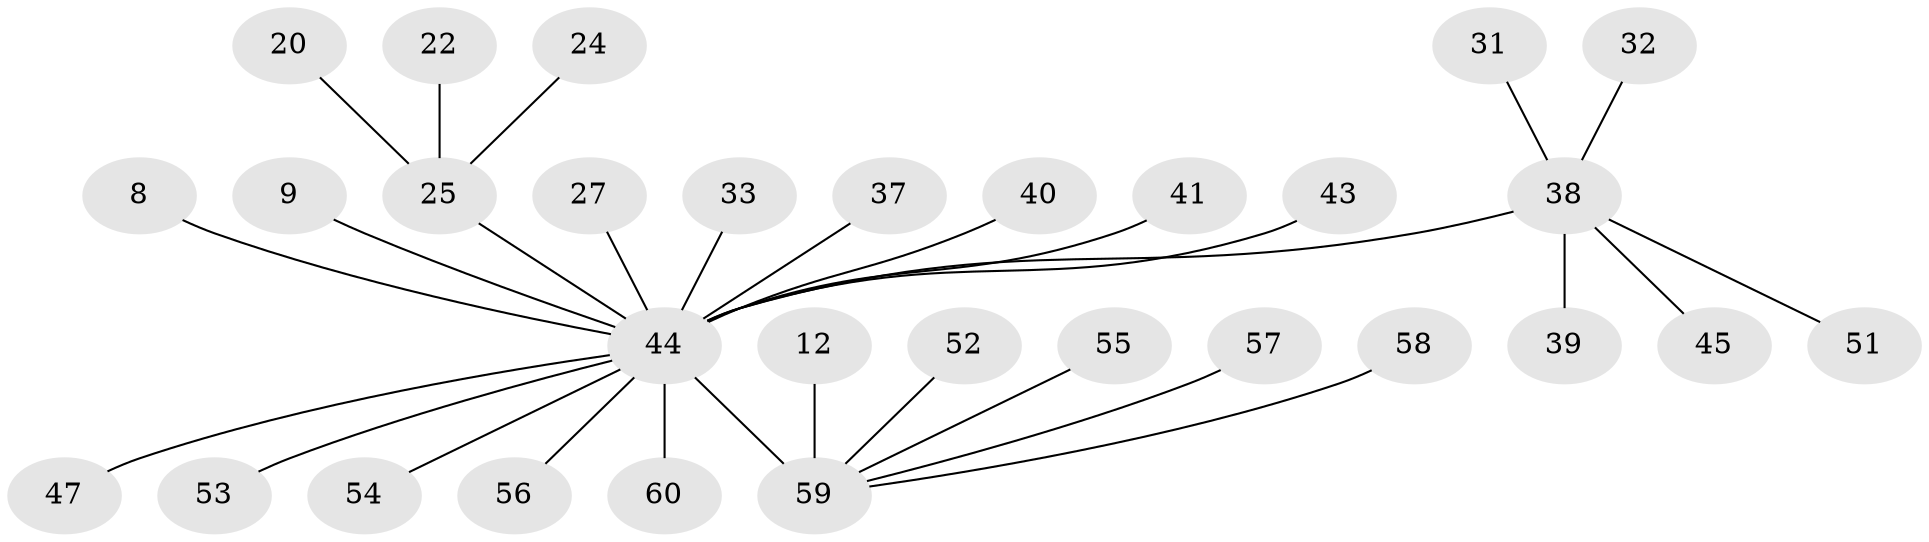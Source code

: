 // original degree distribution, {7: 0.016666666666666666, 3: 0.15, 15: 0.016666666666666666, 9: 0.03333333333333333, 2: 0.18333333333333332, 1: 0.5333333333333333, 4: 0.03333333333333333, 5: 0.016666666666666666, 6: 0.016666666666666666}
// Generated by graph-tools (version 1.1) at 2025/48/03/09/25 04:48:37]
// undirected, 30 vertices, 29 edges
graph export_dot {
graph [start="1"]
  node [color=gray90,style=filled];
  8;
  9 [super="+7"];
  12;
  20;
  22;
  24;
  25 [super="+2+23"];
  27;
  31;
  32;
  33 [super="+4+29"];
  37;
  38 [super="+14+15+18"];
  39 [super="+19"];
  40 [super="+13+26"];
  41;
  43 [super="+28"];
  44 [super="+10+30+5"];
  45;
  47;
  51 [super="+48"];
  52;
  53 [super="+46"];
  54;
  55;
  56;
  57 [super="+36"];
  58;
  59 [super="+21+42+50+34+35"];
  60 [super="+49"];
  8 -- 44;
  9 -- 44;
  12 -- 59;
  20 -- 25;
  22 -- 25;
  24 -- 25;
  25 -- 44 [weight=2];
  27 -- 44;
  31 -- 38;
  32 -- 38;
  33 -- 44;
  37 -- 44;
  38 -- 45;
  38 -- 39;
  38 -- 44 [weight=2];
  38 -- 51;
  40 -- 44;
  41 -- 44;
  43 -- 44;
  44 -- 59 [weight=8];
  44 -- 47;
  44 -- 54;
  44 -- 56;
  44 -- 53;
  44 -- 60;
  52 -- 59;
  55 -- 59;
  57 -- 59;
  58 -- 59;
}

